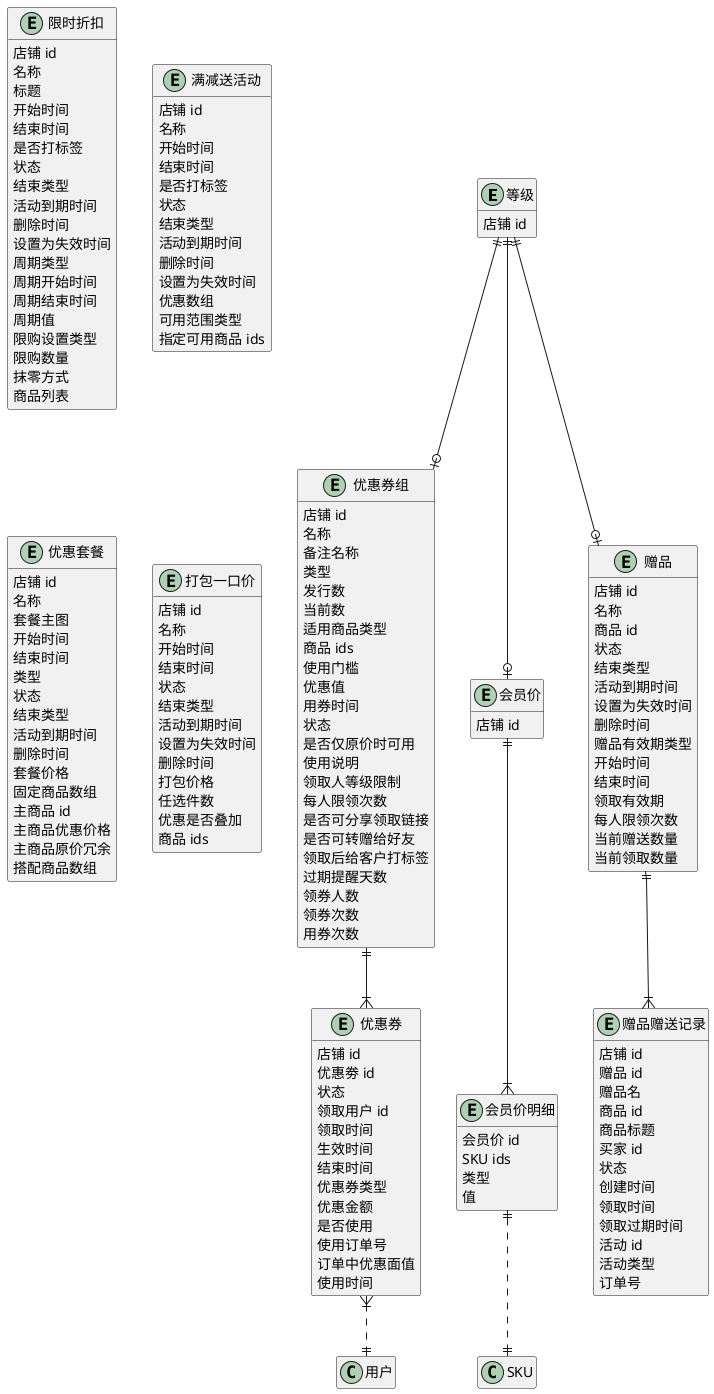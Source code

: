 @startuml 营销UML
hide empty members

entity 等级 {
    店铺 id
}
entity 优惠券组 {
    店铺 id
    ' 不为空
    名称
    备注名称
    ' 满减券/折扣券/随机金额券/兑换商品券，不为空
    类型
    ' 总库存，不为空
    发行数
    ' 剩余库存，不为空
    当前数
    ' 全部可用/指定可用/指定不可用，不为空
    适用商品类型
    ' 不为空
    商品 ids
    ' 不为空
    ' {
    '   类型：无门槛/订单价/订单数
    '   value1：
    ' }
    使用门槛
    ' 不同类型优惠值不同，不为空
    ' {
    '   类型：打折/满减/随机 a~b
    '   value1：
    '   value2：
    ' }
    优惠值
    ' 不为空
    ' {
    '   类型：固定时间/领券 a 天后生效有效期 b 天
    '   value1：
    '   value2：
    '   ......
    ' }
    用券时间
    ' 未开始/进行中（有效）/已结束（过期）/已删除，不为空
    状态
    是否仅原价时可用
    ' 自动生成，可修改
    使用说明
    ' 不为空
    ' -1：不限制所有人可领
    ' >-1：等级 id，逗号分隔
    领取人等级限制
    ' 不为空
    ' -1：不限次数
    ' >-1：n 次
    每人限领次数
    是否可分享领取链接
    是否可转赠给好友
    ' 标签 ids
    领取后给客户打标签
    ' -1：不提醒
    ' >-1：天数
    过期提醒天数
    领券人数
    领券次数
    用券次数
}
entity 优惠券 {
    店铺 id
    优惠劵 id
    ' 1-生效中
    ' 3-已过期
    ' 4-已删除
    ' 5-已使用
    状态
    领取用户 id
    领取时间
    ' 根据优惠券组的用券时间生成
    生效时间
    结束时间
    ' 根据优惠券组的优惠值生成
    优惠券类型
    优惠金额
    是否使用
    使用订单号
    订单中优惠面值
    使用时间
}
entity 会员价 {
    店铺 id
}
entity 会员价明细 {
    会员价 id
    SKU ids
    ' 指定价/打折/减价
    类型
    值
}
entity 赠品 {
    店铺 id
    名称
    商品 id
    ' 1-未开始
    ' 2-进行中
    ' 3-已结束
    ' 4-已删除
    状态
    ' 1-活动到期
    ' 2-手动删除
    ' 3-手动失效
    结束类型
    活动到期时间
    设置为失效时间
    删除时间
    ' 长期/区间
    赠品有效期类型
    开始时间
    结束时间
    领取有效期
    ' -1：不限次数
    每人限领次数
    ' 已发放
    当前赠送数量
    ' 已兑换
    当前领取数量
}
entity 赠品赠送记录 {
    店铺 id
    赠品 id
    赠品名
    商品 id
    商品标题
    买家 id
    ' 1-待领取
    ' 2-已领取
    ' 3-已过期
    状态
    ' 赠送时间（发放时间）
    创建时间
    领取时间
    领取过期时间
    活动 id
    ' 1-满减/送活动
    ' 2-刮刮卡活动
    ' ......
    活动类型
    订单号
}
entity 限时折扣 {
    店铺 id
    名称
    标题
    开始时间
    结束时间
    是否打标签
    ' 1-未开始
    ' 2-进行中
    ' 3-已结束
    ' 4-已删除
    状态
    ' 1-活动到期
    ' 2-手动删除
    ' 3-手动失效
    结束类型
    活动到期时间
    删除时间
    设置为失效时间
    周期类型
    周期开始时间
    周期结束时间
    ' 每月几号/每周
    周期值
    ' 0-不限购
    ' 1-每人每种商品限购件数
    ' 2-每种商品前件数享受折扣
    限购设置类型
    限购数量
    ' 1-不抹零
    ' 2-抹去角和分
    ' 3-抹去分
    抹零方式
    ' {
    '   商品 id：,
    '   打折方式：打折/减价/促销价,
    '   值
    ' }
    商品列表
}
entity 满减送活动 {
    店铺 id
    名称
    开始时间
    结束时间
    是否打标签
    ' 1-未开始
    ' 2-进行中
    ' 3-已结束
    ' 4-已删除
    状态
    ' 1-活动到期
    ' 2-手动删除
    ' 3-手动失效
    结束类型
    活动到期时间
    删除时间
    设置为失效时间
    ' 多级优惠
    ' [{
    '   满足金额: '',
    '   减现金: '',
    '   折扣: '',
    '   是否包邮: '',
    '   积分: '',
    '   优惠劵分组 id,
    '   优惠劵数量,
    '   是否送赠品,
    '   赠品 id
    ' }]
    优惠数组
    ' 1-部分（ALL）：全部商品可用
    ' 2-全部（PART）：部分商品可用，或指定商品可用
    可用范围类型
    指定可用商品 ids
}
' 不允许编辑价格、规格等信息
entity 优惠套餐 {
    店铺 id
    名称
    套餐主图
    开始时间
    结束时间
    ' 1-固定套餐
    ' 2-搭配套餐
    类型
    ' 1-未开始
    ' 2-进行中
    ' 3-已结束
    ' 4-已删除
    状态
    ' 1-活动到期
    ' 2-手动删除
    结束类型
    活动到期时间
    删除时间
    套餐价格
    ' 商品原价最小值
    ' 商品原价最大值
    ' ========== 固定套餐使用 ==========
    ' [{
    '   商品 id: '',
    '   商品 SKU id: '',
    '   优惠价格: '',
    '   原价: ''
    ' }]
    固定商品数组
    ' ========== 搭配套餐使用 ==========
    主商品 id
    主商品优惠价格
    主商品原价冗余
    ' [{
    '   商品 id: '',
    '   商品 SKU id: '',
    '   优惠价格: '',
    '   原价: ''
    ' }]
    搭配商品数组
}
' 允许编辑价格、规格等信息
entity 打包一口价 {
    店铺 id
    名称
    开始时间
    结束时间
    ' 1-未开始
    ' 2-进行中
    ' 3-已结束
    ' 4-已删除
    状态
    ' 1-活动到期
    ' 2-手动删除
    ' 3-手动失效
    结束类型
    活动到期时间
    设置为失效时间
    删除时间
    打包价格
    任选件数
    优惠是否叠加
    商品 ids
}

' 等级
等级 ||--o| 赠品
等级 ||--o| 优惠券组
等级 ||--o| 会员价
' 赠品
赠品 ||--|{ 赠品赠送记录
' 优惠券
优惠券组 ||--|{ 优惠券
优惠券 }|..|| 用户
' 会员价
会员价 ||--|{ 会员价明细
会员价明细 ||..|| SKU

' 权益

@enduml